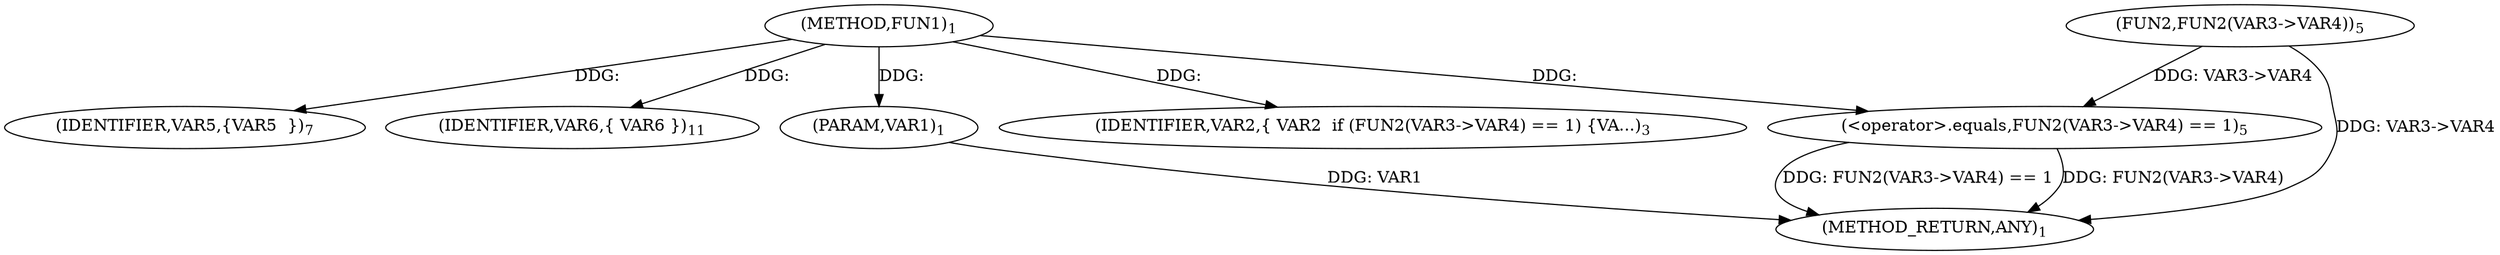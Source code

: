 digraph "FUN1" {  
"8" [label = <(METHOD,FUN1)<SUB>1</SUB>> ]
"24" [label = <(METHOD_RETURN,ANY)<SUB>1</SUB>> ]
"9" [label = <(PARAM,VAR1)<SUB>1</SUB>> ]
"11" [label = <(IDENTIFIER,VAR2,{
 	VAR2
 
 	if (FUN2(VAR3-&gt;VAR4) == 1) {

		VA...)<SUB>3</SUB>> ]
"13" [label = <(&lt;operator&gt;.equals,FUN2(VAR3-&gt;VAR4) == 1)<SUB>5</SUB>> ]
"20" [label = <(IDENTIFIER,VAR5,{

		VAR5 


 	})<SUB>7</SUB>> ]
"14" [label = <(FUN2,FUN2(VAR3-&gt;VAR4))<SUB>5</SUB>> ]
"23" [label = <(IDENTIFIER,VAR6,{
 		VAR6
 	})<SUB>11</SUB>> ]
  "9" -> "24"  [ label = "DDG: VAR1"] 
  "14" -> "24"  [ label = "DDG: VAR3-&gt;VAR4"] 
  "13" -> "24"  [ label = "DDG: FUN2(VAR3-&gt;VAR4)"] 
  "13" -> "24"  [ label = "DDG: FUN2(VAR3-&gt;VAR4) == 1"] 
  "8" -> "9"  [ label = "DDG: "] 
  "8" -> "11"  [ label = "DDG: "] 
  "14" -> "13"  [ label = "DDG: VAR3-&gt;VAR4"] 
  "8" -> "13"  [ label = "DDG: "] 
  "8" -> "20"  [ label = "DDG: "] 
  "8" -> "23"  [ label = "DDG: "] 
}

